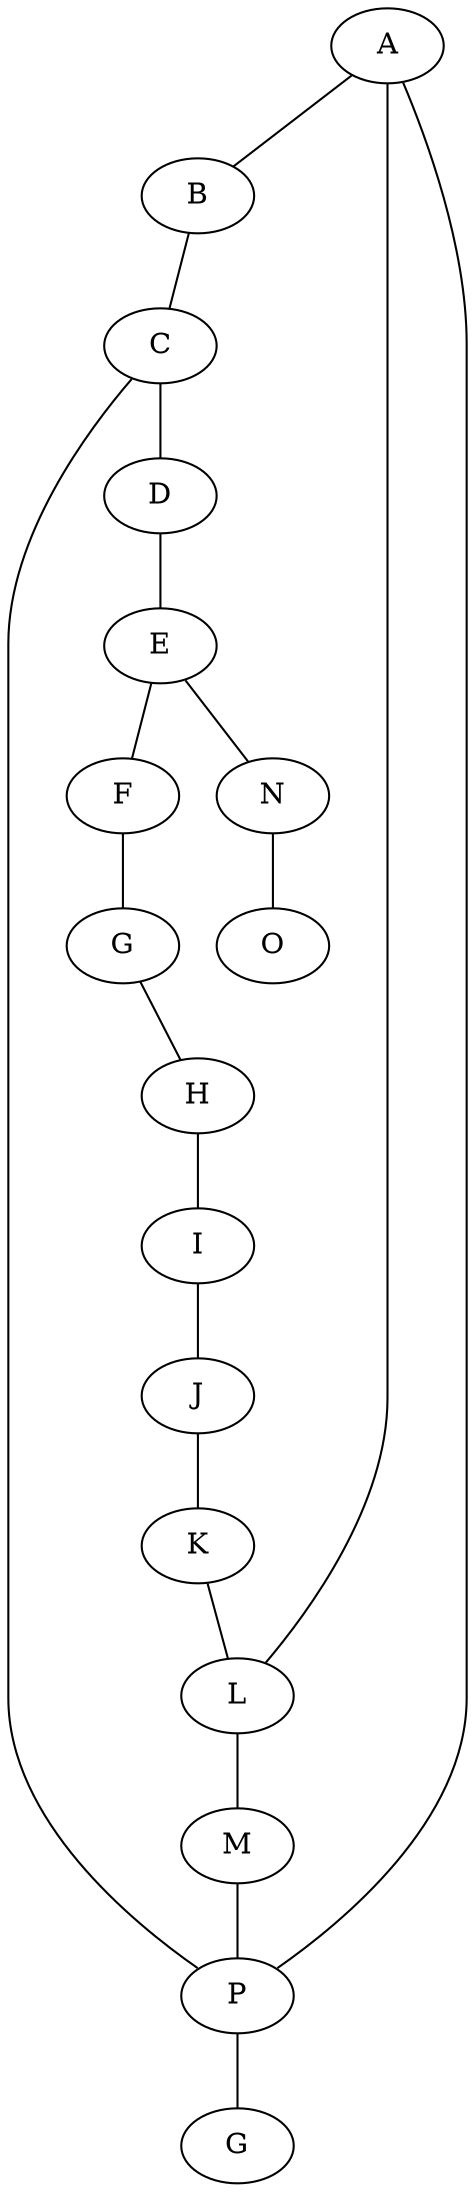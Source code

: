 strict graph {
	graph [bb="0,0,220,1044"];
	node [label="\N"];
	0	[height=0.5,
		label=A,
		pos="38,1026",
		width=0.75];
	204	[height=0.5,
		label=B,
		pos="111,954",
		width=0.75];
	0 -- 204	[pos="52.773,1010.8 65.354,998.77 83.352,981.51 95.999,969.38"];
	214	[height=0.5,
		label=L,
		pos="110,234",
		width=0.75];
	0 -- 214	[pos="38,1007.5 38,980.71 38,927.87 38,883 38,883 38,883 38,377 38,325.86 75.601,274.48 96.457,249.91"];
	216	[height=0.5,
		label=P,
		pos="110,90",
		width=0.75];
	0 -- 216	[pos="30.492,1008.3 19.418,982.2 7.1054e-15,929.7 0,883 0,883 0,883 0,233 0,174.06 59.957,124.75 91.34,102.98"];
	205	[height=0.5,
		label=C,
		pos="147,882",
		width=0.75];
	204 -- 205	[pos="119.35,936.76 125.17,925.46 132.89,910.44 138.7,899.15"];
	206	[height=0.5,
		label=D,
		pos="147,810",
		width=0.75];
	205 -- 206	[pos="147,863.7 147,852.85 147,838.92 147,828.1"];
	205 -- 216	[pos="160.73,866.12 181.88,841.6 220,790.28 220,739 220,739 220,739 220,233 220,174.06 160.04,124.75 128.66,102.98"];
	207	[height=0.5,
		label=E,
		pos="147,738",
		width=0.75];
	206 -- 207	[pos="147,791.7 147,780.85 147,766.92 147,756.1"];
	208	[height=0.5,
		label=F,
		pos="165,666",
		width=0.75];
	207 -- 208	[pos="151.36,720.05 154.19,709.05 157.86,694.76 160.68,683.79"];
	229	[height=0.5,
		label=N,
		pos="93,666",
		width=0.75];
	207 -- 229	[pos="135.02,721.46 126.07,709.86 113.89,694.08 104.95,682.49"];
	209	[height=0.5,
		label=G,
		pos="165,594",
		width=0.75];
	208 -- 209	[pos="165,647.7 165,636.85 165,622.92 165,612.1"];
	210	[height=0.5,
		label=H,
		pos="138,522",
		width=0.75];
	209 -- 210	[pos="158.46,576.05 154.22,565.05 148.71,550.76 144.48,539.79"];
	211	[height=0.5,
		label=I,
		pos="124,450",
		width=0.75];
	210 -- 211	[pos="134.54,503.7 132.37,492.85 129.58,478.92 127.42,468.1"];
	212	[height=0.5,
		label=J,
		pos="117,378",
		width=0.75];
	211 -- 212	[pos="122.27,431.7 121.18,420.85 119.79,406.92 118.71,396.1"];
	213	[height=0.5,
		label=K,
		pos="114,306",
		width=0.75];
	212 -- 213	[pos="116.26,359.7 115.79,348.85 115.2,334.92 114.73,324.1"];
	213 -- 214	[pos="113.01,287.7 112.39,276.85 111.6,262.92 110.98,252.1"];
	215	[height=0.5,
		label=M,
		pos="110,162",
		width=0.75];
	214 -- 215	[pos="110,215.7 110,204.85 110,190.92 110,180.1"];
	215 -- 216	[pos="110,143.7 110,132.85 110,118.92 110,108.1"];
	232	[height=0.5,
		label=G,
		pos="110,18",
		width=0.75];
	216 -- 232	[pos="110,71.697 110,60.846 110,46.917 110,36.104"];
	230	[height=0.5,
		label=O,
		pos="93,594",
		width=0.75];
	229 -- 230	[pos="93,647.7 93,636.85 93,622.92 93,612.1"];
}
